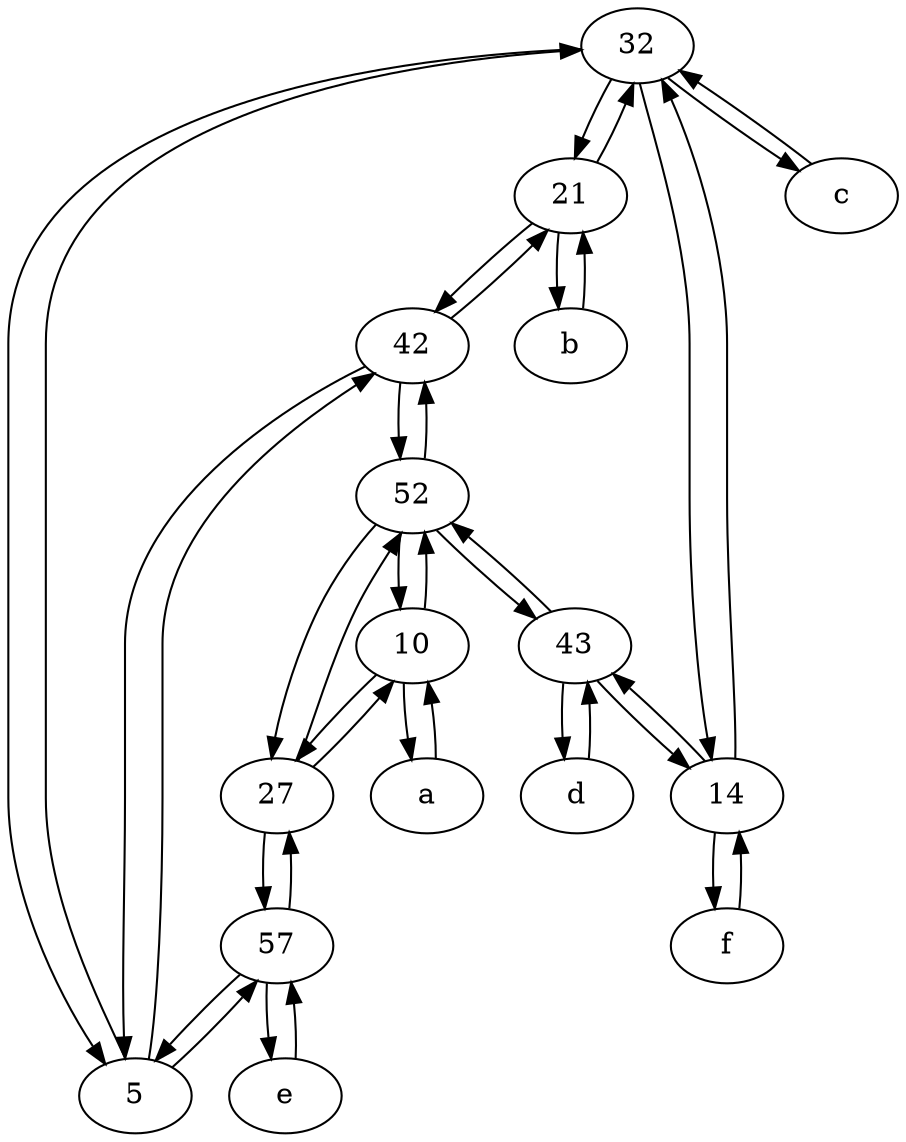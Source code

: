 digraph  {
	32;
	21;
	d [pos="20,30!"];
	a [pos="40,10!"];
	5;
	c [pos="20,10!"];
	42;
	43;
	14;
	27;
	b [pos="50,20!"];
	e [pos="30,50!"];
	52;
	57;
	10;
	f [pos="15,45!"];
	21 -> 42;
	14 -> 43;
	43 -> d;
	43 -> 52;
	a -> 10;
	57 -> 27;
	42 -> 21;
	32 -> 14;
	32 -> c;
	e -> 57;
	52 -> 43;
	b -> 21;
	10 -> 52;
	5 -> 32;
	57 -> e;
	c -> 32;
	21 -> 32;
	5 -> 42;
	27 -> 52;
	d -> 43;
	f -> 14;
	32 -> 5;
	5 -> 57;
	32 -> 21;
	42 -> 5;
	21 -> b;
	27 -> 10;
	52 -> 10;
	10 -> a;
	42 -> 52;
	43 -> 14;
	52 -> 42;
	27 -> 57;
	52 -> 27;
	57 -> 5;
	10 -> 27;
	14 -> f;
	14 -> 32;

	}